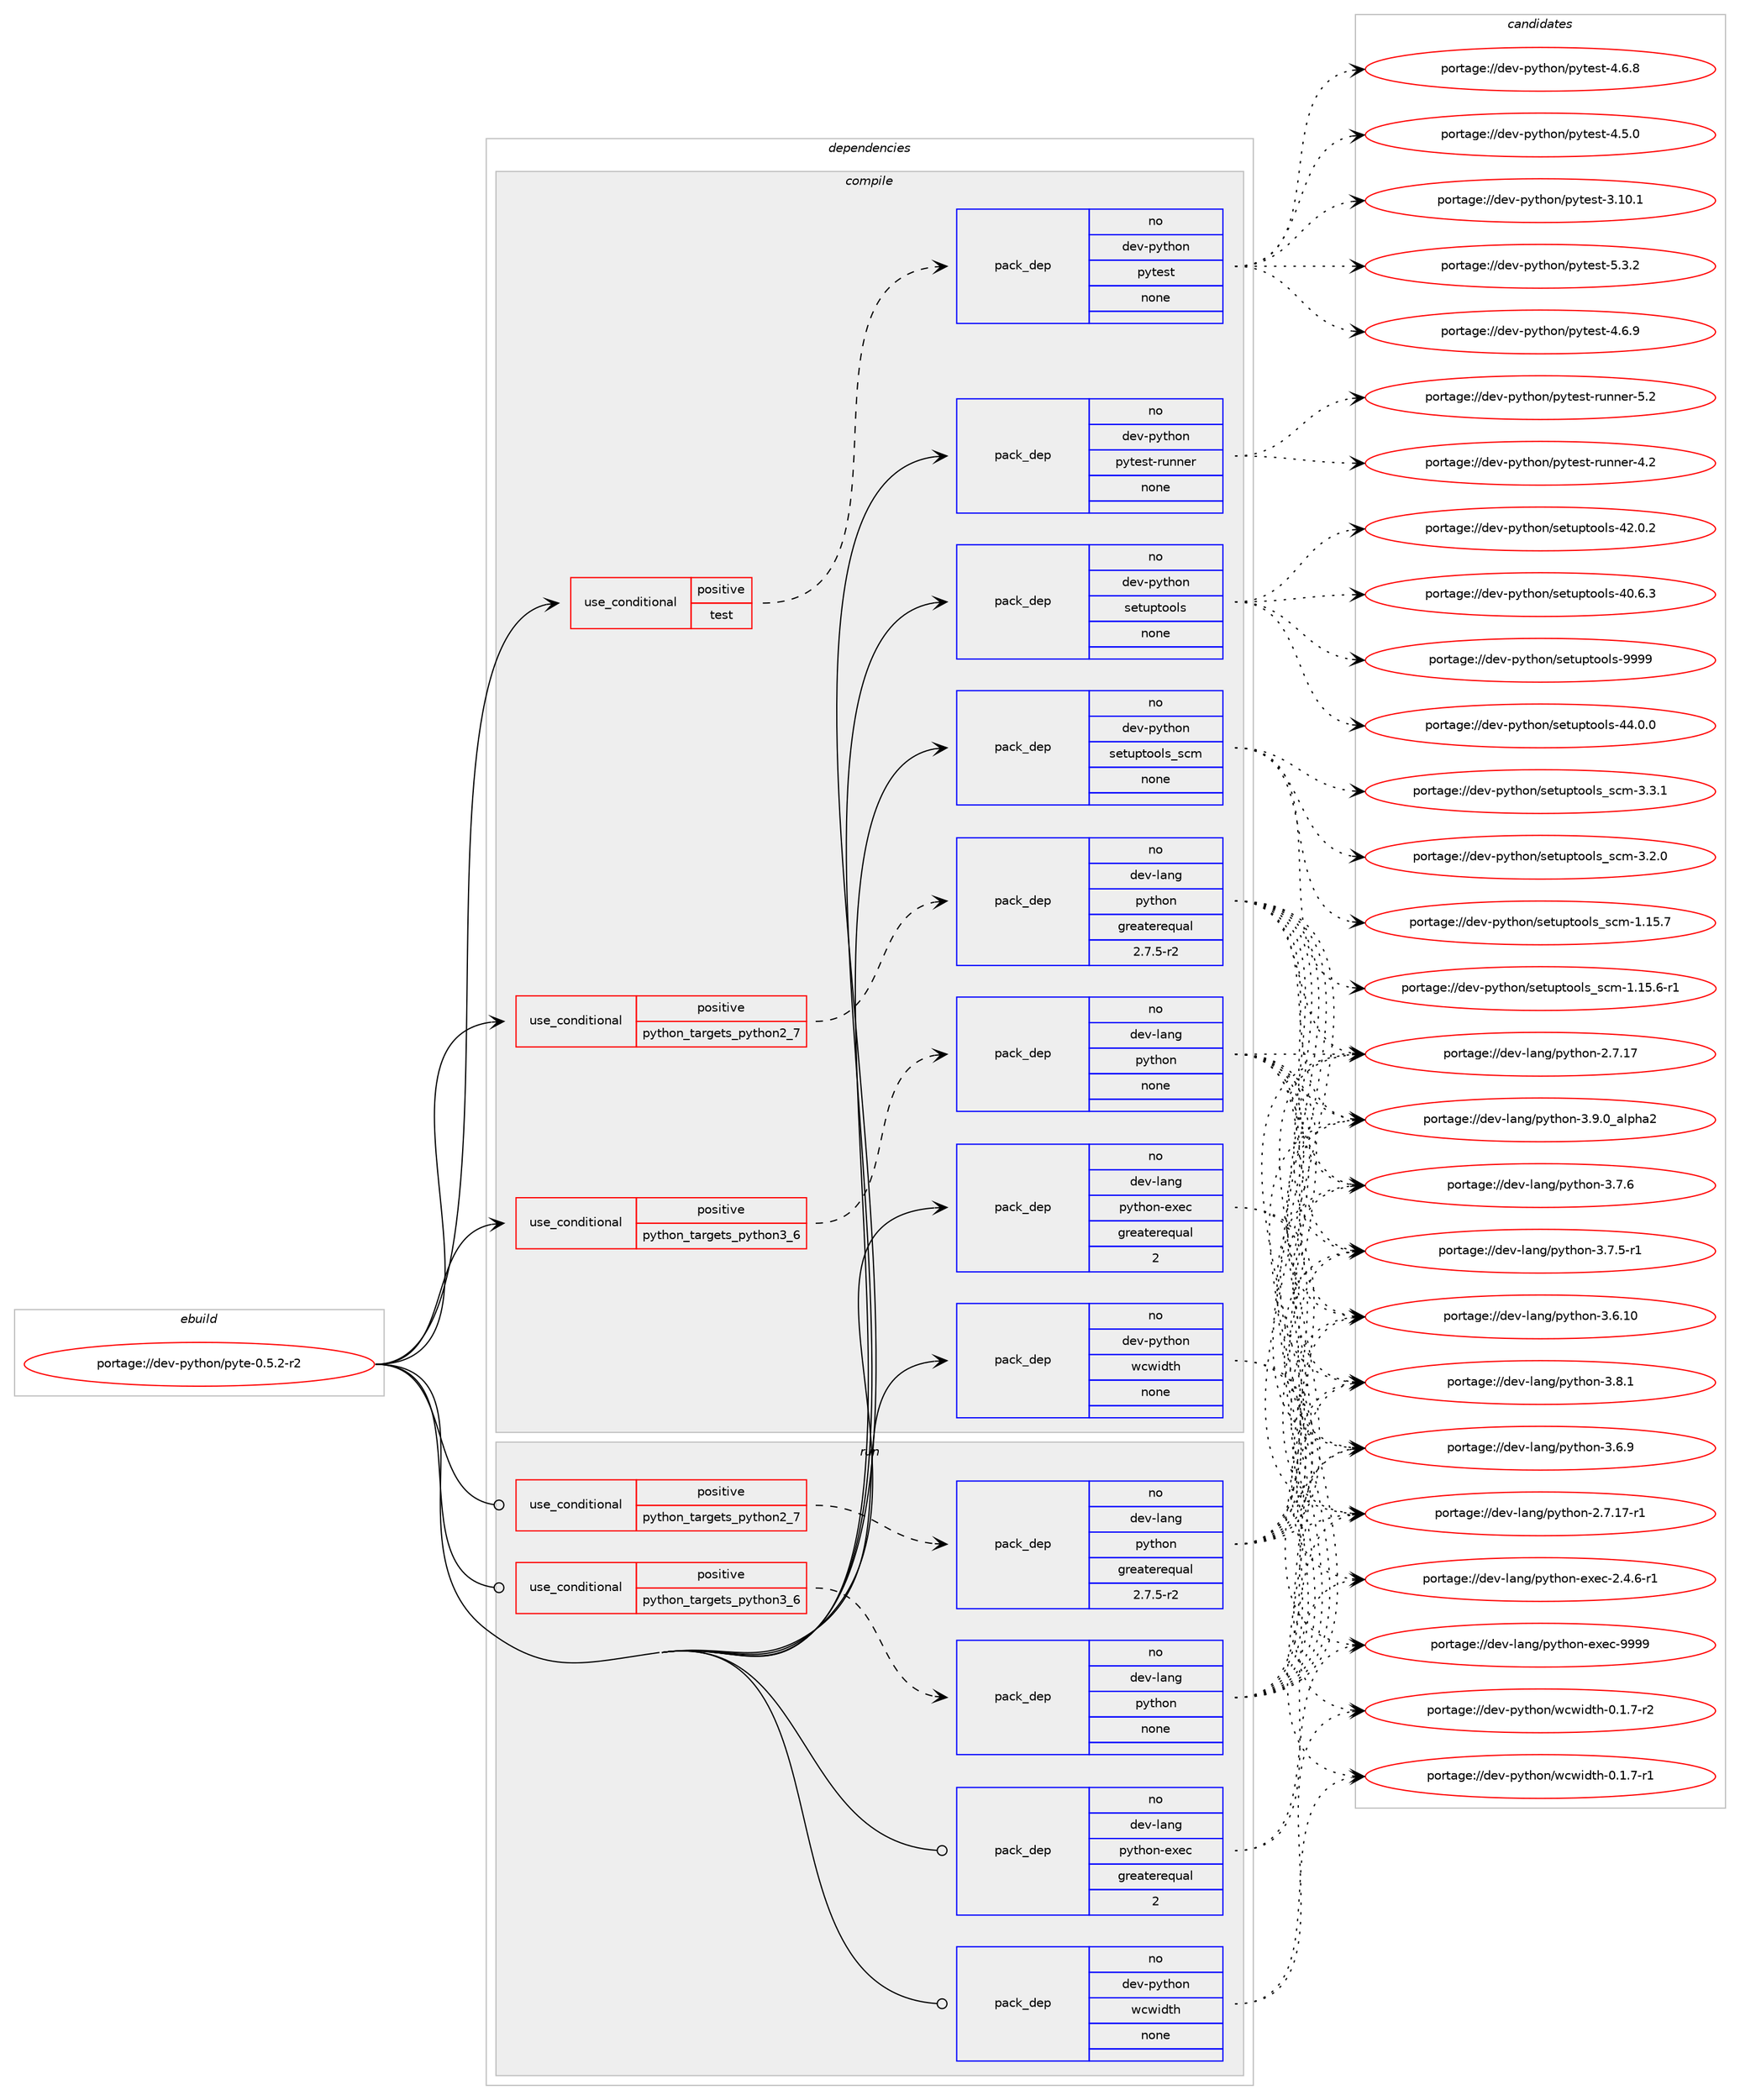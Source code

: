 digraph prolog {

# *************
# Graph options
# *************

newrank=true;
concentrate=true;
compound=true;
graph [rankdir=LR,fontname=Helvetica,fontsize=10,ranksep=1.5];#, ranksep=2.5, nodesep=0.2];
edge  [arrowhead=vee];
node  [fontname=Helvetica,fontsize=10];

# **********
# The ebuild
# **********

subgraph cluster_leftcol {
color=gray;
rank=same;
label=<<i>ebuild</i>>;
id [label="portage://dev-python/pyte-0.5.2-r2", color=red, width=4, href="../dev-python/pyte-0.5.2-r2.svg"];
}

# ****************
# The dependencies
# ****************

subgraph cluster_midcol {
color=gray;
label=<<i>dependencies</i>>;
subgraph cluster_compile {
fillcolor="#eeeeee";
style=filled;
label=<<i>compile</i>>;
subgraph cond108491 {
dependency434863 [label=<<TABLE BORDER="0" CELLBORDER="1" CELLSPACING="0" CELLPADDING="4"><TR><TD ROWSPAN="3" CELLPADDING="10">use_conditional</TD></TR><TR><TD>positive</TD></TR><TR><TD>python_targets_python2_7</TD></TR></TABLE>>, shape=none, color=red];
subgraph pack321450 {
dependency434864 [label=<<TABLE BORDER="0" CELLBORDER="1" CELLSPACING="0" CELLPADDING="4" WIDTH="220"><TR><TD ROWSPAN="6" CELLPADDING="30">pack_dep</TD></TR><TR><TD WIDTH="110">no</TD></TR><TR><TD>dev-lang</TD></TR><TR><TD>python</TD></TR><TR><TD>greaterequal</TD></TR><TR><TD>2.7.5-r2</TD></TR></TABLE>>, shape=none, color=blue];
}
dependency434863:e -> dependency434864:w [weight=20,style="dashed",arrowhead="vee"];
}
id:e -> dependency434863:w [weight=20,style="solid",arrowhead="vee"];
subgraph cond108492 {
dependency434865 [label=<<TABLE BORDER="0" CELLBORDER="1" CELLSPACING="0" CELLPADDING="4"><TR><TD ROWSPAN="3" CELLPADDING="10">use_conditional</TD></TR><TR><TD>positive</TD></TR><TR><TD>python_targets_python3_6</TD></TR></TABLE>>, shape=none, color=red];
subgraph pack321451 {
dependency434866 [label=<<TABLE BORDER="0" CELLBORDER="1" CELLSPACING="0" CELLPADDING="4" WIDTH="220"><TR><TD ROWSPAN="6" CELLPADDING="30">pack_dep</TD></TR><TR><TD WIDTH="110">no</TD></TR><TR><TD>dev-lang</TD></TR><TR><TD>python</TD></TR><TR><TD>none</TD></TR><TR><TD></TD></TR></TABLE>>, shape=none, color=blue];
}
dependency434865:e -> dependency434866:w [weight=20,style="dashed",arrowhead="vee"];
}
id:e -> dependency434865:w [weight=20,style="solid",arrowhead="vee"];
subgraph cond108493 {
dependency434867 [label=<<TABLE BORDER="0" CELLBORDER="1" CELLSPACING="0" CELLPADDING="4"><TR><TD ROWSPAN="3" CELLPADDING="10">use_conditional</TD></TR><TR><TD>positive</TD></TR><TR><TD>test</TD></TR></TABLE>>, shape=none, color=red];
subgraph pack321452 {
dependency434868 [label=<<TABLE BORDER="0" CELLBORDER="1" CELLSPACING="0" CELLPADDING="4" WIDTH="220"><TR><TD ROWSPAN="6" CELLPADDING="30">pack_dep</TD></TR><TR><TD WIDTH="110">no</TD></TR><TR><TD>dev-python</TD></TR><TR><TD>pytest</TD></TR><TR><TD>none</TD></TR><TR><TD></TD></TR></TABLE>>, shape=none, color=blue];
}
dependency434867:e -> dependency434868:w [weight=20,style="dashed",arrowhead="vee"];
}
id:e -> dependency434867:w [weight=20,style="solid",arrowhead="vee"];
subgraph pack321453 {
dependency434869 [label=<<TABLE BORDER="0" CELLBORDER="1" CELLSPACING="0" CELLPADDING="4" WIDTH="220"><TR><TD ROWSPAN="6" CELLPADDING="30">pack_dep</TD></TR><TR><TD WIDTH="110">no</TD></TR><TR><TD>dev-lang</TD></TR><TR><TD>python-exec</TD></TR><TR><TD>greaterequal</TD></TR><TR><TD>2</TD></TR></TABLE>>, shape=none, color=blue];
}
id:e -> dependency434869:w [weight=20,style="solid",arrowhead="vee"];
subgraph pack321454 {
dependency434870 [label=<<TABLE BORDER="0" CELLBORDER="1" CELLSPACING="0" CELLPADDING="4" WIDTH="220"><TR><TD ROWSPAN="6" CELLPADDING="30">pack_dep</TD></TR><TR><TD WIDTH="110">no</TD></TR><TR><TD>dev-python</TD></TR><TR><TD>pytest-runner</TD></TR><TR><TD>none</TD></TR><TR><TD></TD></TR></TABLE>>, shape=none, color=blue];
}
id:e -> dependency434870:w [weight=20,style="solid",arrowhead="vee"];
subgraph pack321455 {
dependency434871 [label=<<TABLE BORDER="0" CELLBORDER="1" CELLSPACING="0" CELLPADDING="4" WIDTH="220"><TR><TD ROWSPAN="6" CELLPADDING="30">pack_dep</TD></TR><TR><TD WIDTH="110">no</TD></TR><TR><TD>dev-python</TD></TR><TR><TD>setuptools</TD></TR><TR><TD>none</TD></TR><TR><TD></TD></TR></TABLE>>, shape=none, color=blue];
}
id:e -> dependency434871:w [weight=20,style="solid",arrowhead="vee"];
subgraph pack321456 {
dependency434872 [label=<<TABLE BORDER="0" CELLBORDER="1" CELLSPACING="0" CELLPADDING="4" WIDTH="220"><TR><TD ROWSPAN="6" CELLPADDING="30">pack_dep</TD></TR><TR><TD WIDTH="110">no</TD></TR><TR><TD>dev-python</TD></TR><TR><TD>setuptools_scm</TD></TR><TR><TD>none</TD></TR><TR><TD></TD></TR></TABLE>>, shape=none, color=blue];
}
id:e -> dependency434872:w [weight=20,style="solid",arrowhead="vee"];
subgraph pack321457 {
dependency434873 [label=<<TABLE BORDER="0" CELLBORDER="1" CELLSPACING="0" CELLPADDING="4" WIDTH="220"><TR><TD ROWSPAN="6" CELLPADDING="30">pack_dep</TD></TR><TR><TD WIDTH="110">no</TD></TR><TR><TD>dev-python</TD></TR><TR><TD>wcwidth</TD></TR><TR><TD>none</TD></TR><TR><TD></TD></TR></TABLE>>, shape=none, color=blue];
}
id:e -> dependency434873:w [weight=20,style="solid",arrowhead="vee"];
}
subgraph cluster_compileandrun {
fillcolor="#eeeeee";
style=filled;
label=<<i>compile and run</i>>;
}
subgraph cluster_run {
fillcolor="#eeeeee";
style=filled;
label=<<i>run</i>>;
subgraph cond108494 {
dependency434874 [label=<<TABLE BORDER="0" CELLBORDER="1" CELLSPACING="0" CELLPADDING="4"><TR><TD ROWSPAN="3" CELLPADDING="10">use_conditional</TD></TR><TR><TD>positive</TD></TR><TR><TD>python_targets_python2_7</TD></TR></TABLE>>, shape=none, color=red];
subgraph pack321458 {
dependency434875 [label=<<TABLE BORDER="0" CELLBORDER="1" CELLSPACING="0" CELLPADDING="4" WIDTH="220"><TR><TD ROWSPAN="6" CELLPADDING="30">pack_dep</TD></TR><TR><TD WIDTH="110">no</TD></TR><TR><TD>dev-lang</TD></TR><TR><TD>python</TD></TR><TR><TD>greaterequal</TD></TR><TR><TD>2.7.5-r2</TD></TR></TABLE>>, shape=none, color=blue];
}
dependency434874:e -> dependency434875:w [weight=20,style="dashed",arrowhead="vee"];
}
id:e -> dependency434874:w [weight=20,style="solid",arrowhead="odot"];
subgraph cond108495 {
dependency434876 [label=<<TABLE BORDER="0" CELLBORDER="1" CELLSPACING="0" CELLPADDING="4"><TR><TD ROWSPAN="3" CELLPADDING="10">use_conditional</TD></TR><TR><TD>positive</TD></TR><TR><TD>python_targets_python3_6</TD></TR></TABLE>>, shape=none, color=red];
subgraph pack321459 {
dependency434877 [label=<<TABLE BORDER="0" CELLBORDER="1" CELLSPACING="0" CELLPADDING="4" WIDTH="220"><TR><TD ROWSPAN="6" CELLPADDING="30">pack_dep</TD></TR><TR><TD WIDTH="110">no</TD></TR><TR><TD>dev-lang</TD></TR><TR><TD>python</TD></TR><TR><TD>none</TD></TR><TR><TD></TD></TR></TABLE>>, shape=none, color=blue];
}
dependency434876:e -> dependency434877:w [weight=20,style="dashed",arrowhead="vee"];
}
id:e -> dependency434876:w [weight=20,style="solid",arrowhead="odot"];
subgraph pack321460 {
dependency434878 [label=<<TABLE BORDER="0" CELLBORDER="1" CELLSPACING="0" CELLPADDING="4" WIDTH="220"><TR><TD ROWSPAN="6" CELLPADDING="30">pack_dep</TD></TR><TR><TD WIDTH="110">no</TD></TR><TR><TD>dev-lang</TD></TR><TR><TD>python-exec</TD></TR><TR><TD>greaterequal</TD></TR><TR><TD>2</TD></TR></TABLE>>, shape=none, color=blue];
}
id:e -> dependency434878:w [weight=20,style="solid",arrowhead="odot"];
subgraph pack321461 {
dependency434879 [label=<<TABLE BORDER="0" CELLBORDER="1" CELLSPACING="0" CELLPADDING="4" WIDTH="220"><TR><TD ROWSPAN="6" CELLPADDING="30">pack_dep</TD></TR><TR><TD WIDTH="110">no</TD></TR><TR><TD>dev-python</TD></TR><TR><TD>wcwidth</TD></TR><TR><TD>none</TD></TR><TR><TD></TD></TR></TABLE>>, shape=none, color=blue];
}
id:e -> dependency434879:w [weight=20,style="solid",arrowhead="odot"];
}
}

# **************
# The candidates
# **************

subgraph cluster_choices {
rank=same;
color=gray;
label=<<i>candidates</i>>;

subgraph choice321450 {
color=black;
nodesep=1;
choice10010111845108971101034711212111610411111045514657464895971081121049750 [label="portage://dev-lang/python-3.9.0_alpha2", color=red, width=4,href="../dev-lang/python-3.9.0_alpha2.svg"];
choice100101118451089711010347112121116104111110455146564649 [label="portage://dev-lang/python-3.8.1", color=red, width=4,href="../dev-lang/python-3.8.1.svg"];
choice100101118451089711010347112121116104111110455146554654 [label="portage://dev-lang/python-3.7.6", color=red, width=4,href="../dev-lang/python-3.7.6.svg"];
choice1001011184510897110103471121211161041111104551465546534511449 [label="portage://dev-lang/python-3.7.5-r1", color=red, width=4,href="../dev-lang/python-3.7.5-r1.svg"];
choice100101118451089711010347112121116104111110455146544657 [label="portage://dev-lang/python-3.6.9", color=red, width=4,href="../dev-lang/python-3.6.9.svg"];
choice10010111845108971101034711212111610411111045514654464948 [label="portage://dev-lang/python-3.6.10", color=red, width=4,href="../dev-lang/python-3.6.10.svg"];
choice100101118451089711010347112121116104111110455046554649554511449 [label="portage://dev-lang/python-2.7.17-r1", color=red, width=4,href="../dev-lang/python-2.7.17-r1.svg"];
choice10010111845108971101034711212111610411111045504655464955 [label="portage://dev-lang/python-2.7.17", color=red, width=4,href="../dev-lang/python-2.7.17.svg"];
dependency434864:e -> choice10010111845108971101034711212111610411111045514657464895971081121049750:w [style=dotted,weight="100"];
dependency434864:e -> choice100101118451089711010347112121116104111110455146564649:w [style=dotted,weight="100"];
dependency434864:e -> choice100101118451089711010347112121116104111110455146554654:w [style=dotted,weight="100"];
dependency434864:e -> choice1001011184510897110103471121211161041111104551465546534511449:w [style=dotted,weight="100"];
dependency434864:e -> choice100101118451089711010347112121116104111110455146544657:w [style=dotted,weight="100"];
dependency434864:e -> choice10010111845108971101034711212111610411111045514654464948:w [style=dotted,weight="100"];
dependency434864:e -> choice100101118451089711010347112121116104111110455046554649554511449:w [style=dotted,weight="100"];
dependency434864:e -> choice10010111845108971101034711212111610411111045504655464955:w [style=dotted,weight="100"];
}
subgraph choice321451 {
color=black;
nodesep=1;
choice10010111845108971101034711212111610411111045514657464895971081121049750 [label="portage://dev-lang/python-3.9.0_alpha2", color=red, width=4,href="../dev-lang/python-3.9.0_alpha2.svg"];
choice100101118451089711010347112121116104111110455146564649 [label="portage://dev-lang/python-3.8.1", color=red, width=4,href="../dev-lang/python-3.8.1.svg"];
choice100101118451089711010347112121116104111110455146554654 [label="portage://dev-lang/python-3.7.6", color=red, width=4,href="../dev-lang/python-3.7.6.svg"];
choice1001011184510897110103471121211161041111104551465546534511449 [label="portage://dev-lang/python-3.7.5-r1", color=red, width=4,href="../dev-lang/python-3.7.5-r1.svg"];
choice100101118451089711010347112121116104111110455146544657 [label="portage://dev-lang/python-3.6.9", color=red, width=4,href="../dev-lang/python-3.6.9.svg"];
choice10010111845108971101034711212111610411111045514654464948 [label="portage://dev-lang/python-3.6.10", color=red, width=4,href="../dev-lang/python-3.6.10.svg"];
choice100101118451089711010347112121116104111110455046554649554511449 [label="portage://dev-lang/python-2.7.17-r1", color=red, width=4,href="../dev-lang/python-2.7.17-r1.svg"];
choice10010111845108971101034711212111610411111045504655464955 [label="portage://dev-lang/python-2.7.17", color=red, width=4,href="../dev-lang/python-2.7.17.svg"];
dependency434866:e -> choice10010111845108971101034711212111610411111045514657464895971081121049750:w [style=dotted,weight="100"];
dependency434866:e -> choice100101118451089711010347112121116104111110455146564649:w [style=dotted,weight="100"];
dependency434866:e -> choice100101118451089711010347112121116104111110455146554654:w [style=dotted,weight="100"];
dependency434866:e -> choice1001011184510897110103471121211161041111104551465546534511449:w [style=dotted,weight="100"];
dependency434866:e -> choice100101118451089711010347112121116104111110455146544657:w [style=dotted,weight="100"];
dependency434866:e -> choice10010111845108971101034711212111610411111045514654464948:w [style=dotted,weight="100"];
dependency434866:e -> choice100101118451089711010347112121116104111110455046554649554511449:w [style=dotted,weight="100"];
dependency434866:e -> choice10010111845108971101034711212111610411111045504655464955:w [style=dotted,weight="100"];
}
subgraph choice321452 {
color=black;
nodesep=1;
choice1001011184511212111610411111047112121116101115116455346514650 [label="portage://dev-python/pytest-5.3.2", color=red, width=4,href="../dev-python/pytest-5.3.2.svg"];
choice1001011184511212111610411111047112121116101115116455246544657 [label="portage://dev-python/pytest-4.6.9", color=red, width=4,href="../dev-python/pytest-4.6.9.svg"];
choice1001011184511212111610411111047112121116101115116455246544656 [label="portage://dev-python/pytest-4.6.8", color=red, width=4,href="../dev-python/pytest-4.6.8.svg"];
choice1001011184511212111610411111047112121116101115116455246534648 [label="portage://dev-python/pytest-4.5.0", color=red, width=4,href="../dev-python/pytest-4.5.0.svg"];
choice100101118451121211161041111104711212111610111511645514649484649 [label="portage://dev-python/pytest-3.10.1", color=red, width=4,href="../dev-python/pytest-3.10.1.svg"];
dependency434868:e -> choice1001011184511212111610411111047112121116101115116455346514650:w [style=dotted,weight="100"];
dependency434868:e -> choice1001011184511212111610411111047112121116101115116455246544657:w [style=dotted,weight="100"];
dependency434868:e -> choice1001011184511212111610411111047112121116101115116455246544656:w [style=dotted,weight="100"];
dependency434868:e -> choice1001011184511212111610411111047112121116101115116455246534648:w [style=dotted,weight="100"];
dependency434868:e -> choice100101118451121211161041111104711212111610111511645514649484649:w [style=dotted,weight="100"];
}
subgraph choice321453 {
color=black;
nodesep=1;
choice10010111845108971101034711212111610411111045101120101994557575757 [label="portage://dev-lang/python-exec-9999", color=red, width=4,href="../dev-lang/python-exec-9999.svg"];
choice10010111845108971101034711212111610411111045101120101994550465246544511449 [label="portage://dev-lang/python-exec-2.4.6-r1", color=red, width=4,href="../dev-lang/python-exec-2.4.6-r1.svg"];
dependency434869:e -> choice10010111845108971101034711212111610411111045101120101994557575757:w [style=dotted,weight="100"];
dependency434869:e -> choice10010111845108971101034711212111610411111045101120101994550465246544511449:w [style=dotted,weight="100"];
}
subgraph choice321454 {
color=black;
nodesep=1;
choice10010111845112121116104111110471121211161011151164511411711011010111445534650 [label="portage://dev-python/pytest-runner-5.2", color=red, width=4,href="../dev-python/pytest-runner-5.2.svg"];
choice10010111845112121116104111110471121211161011151164511411711011010111445524650 [label="portage://dev-python/pytest-runner-4.2", color=red, width=4,href="../dev-python/pytest-runner-4.2.svg"];
dependency434870:e -> choice10010111845112121116104111110471121211161011151164511411711011010111445534650:w [style=dotted,weight="100"];
dependency434870:e -> choice10010111845112121116104111110471121211161011151164511411711011010111445524650:w [style=dotted,weight="100"];
}
subgraph choice321455 {
color=black;
nodesep=1;
choice10010111845112121116104111110471151011161171121161111111081154557575757 [label="portage://dev-python/setuptools-9999", color=red, width=4,href="../dev-python/setuptools-9999.svg"];
choice100101118451121211161041111104711510111611711211611111110811545525246484648 [label="portage://dev-python/setuptools-44.0.0", color=red, width=4,href="../dev-python/setuptools-44.0.0.svg"];
choice100101118451121211161041111104711510111611711211611111110811545525046484650 [label="portage://dev-python/setuptools-42.0.2", color=red, width=4,href="../dev-python/setuptools-42.0.2.svg"];
choice100101118451121211161041111104711510111611711211611111110811545524846544651 [label="portage://dev-python/setuptools-40.6.3", color=red, width=4,href="../dev-python/setuptools-40.6.3.svg"];
dependency434871:e -> choice10010111845112121116104111110471151011161171121161111111081154557575757:w [style=dotted,weight="100"];
dependency434871:e -> choice100101118451121211161041111104711510111611711211611111110811545525246484648:w [style=dotted,weight="100"];
dependency434871:e -> choice100101118451121211161041111104711510111611711211611111110811545525046484650:w [style=dotted,weight="100"];
dependency434871:e -> choice100101118451121211161041111104711510111611711211611111110811545524846544651:w [style=dotted,weight="100"];
}
subgraph choice321456 {
color=black;
nodesep=1;
choice10010111845112121116104111110471151011161171121161111111081159511599109455146514649 [label="portage://dev-python/setuptools_scm-3.3.1", color=red, width=4,href="../dev-python/setuptools_scm-3.3.1.svg"];
choice10010111845112121116104111110471151011161171121161111111081159511599109455146504648 [label="portage://dev-python/setuptools_scm-3.2.0", color=red, width=4,href="../dev-python/setuptools_scm-3.2.0.svg"];
choice1001011184511212111610411111047115101116117112116111111108115951159910945494649534655 [label="portage://dev-python/setuptools_scm-1.15.7", color=red, width=4,href="../dev-python/setuptools_scm-1.15.7.svg"];
choice10010111845112121116104111110471151011161171121161111111081159511599109454946495346544511449 [label="portage://dev-python/setuptools_scm-1.15.6-r1", color=red, width=4,href="../dev-python/setuptools_scm-1.15.6-r1.svg"];
dependency434872:e -> choice10010111845112121116104111110471151011161171121161111111081159511599109455146514649:w [style=dotted,weight="100"];
dependency434872:e -> choice10010111845112121116104111110471151011161171121161111111081159511599109455146504648:w [style=dotted,weight="100"];
dependency434872:e -> choice1001011184511212111610411111047115101116117112116111111108115951159910945494649534655:w [style=dotted,weight="100"];
dependency434872:e -> choice10010111845112121116104111110471151011161171121161111111081159511599109454946495346544511449:w [style=dotted,weight="100"];
}
subgraph choice321457 {
color=black;
nodesep=1;
choice1001011184511212111610411111047119991191051001161044548464946554511450 [label="portage://dev-python/wcwidth-0.1.7-r2", color=red, width=4,href="../dev-python/wcwidth-0.1.7-r2.svg"];
choice1001011184511212111610411111047119991191051001161044548464946554511449 [label="portage://dev-python/wcwidth-0.1.7-r1", color=red, width=4,href="../dev-python/wcwidth-0.1.7-r1.svg"];
dependency434873:e -> choice1001011184511212111610411111047119991191051001161044548464946554511450:w [style=dotted,weight="100"];
dependency434873:e -> choice1001011184511212111610411111047119991191051001161044548464946554511449:w [style=dotted,weight="100"];
}
subgraph choice321458 {
color=black;
nodesep=1;
choice10010111845108971101034711212111610411111045514657464895971081121049750 [label="portage://dev-lang/python-3.9.0_alpha2", color=red, width=4,href="../dev-lang/python-3.9.0_alpha2.svg"];
choice100101118451089711010347112121116104111110455146564649 [label="portage://dev-lang/python-3.8.1", color=red, width=4,href="../dev-lang/python-3.8.1.svg"];
choice100101118451089711010347112121116104111110455146554654 [label="portage://dev-lang/python-3.7.6", color=red, width=4,href="../dev-lang/python-3.7.6.svg"];
choice1001011184510897110103471121211161041111104551465546534511449 [label="portage://dev-lang/python-3.7.5-r1", color=red, width=4,href="../dev-lang/python-3.7.5-r1.svg"];
choice100101118451089711010347112121116104111110455146544657 [label="portage://dev-lang/python-3.6.9", color=red, width=4,href="../dev-lang/python-3.6.9.svg"];
choice10010111845108971101034711212111610411111045514654464948 [label="portage://dev-lang/python-3.6.10", color=red, width=4,href="../dev-lang/python-3.6.10.svg"];
choice100101118451089711010347112121116104111110455046554649554511449 [label="portage://dev-lang/python-2.7.17-r1", color=red, width=4,href="../dev-lang/python-2.7.17-r1.svg"];
choice10010111845108971101034711212111610411111045504655464955 [label="portage://dev-lang/python-2.7.17", color=red, width=4,href="../dev-lang/python-2.7.17.svg"];
dependency434875:e -> choice10010111845108971101034711212111610411111045514657464895971081121049750:w [style=dotted,weight="100"];
dependency434875:e -> choice100101118451089711010347112121116104111110455146564649:w [style=dotted,weight="100"];
dependency434875:e -> choice100101118451089711010347112121116104111110455146554654:w [style=dotted,weight="100"];
dependency434875:e -> choice1001011184510897110103471121211161041111104551465546534511449:w [style=dotted,weight="100"];
dependency434875:e -> choice100101118451089711010347112121116104111110455146544657:w [style=dotted,weight="100"];
dependency434875:e -> choice10010111845108971101034711212111610411111045514654464948:w [style=dotted,weight="100"];
dependency434875:e -> choice100101118451089711010347112121116104111110455046554649554511449:w [style=dotted,weight="100"];
dependency434875:e -> choice10010111845108971101034711212111610411111045504655464955:w [style=dotted,weight="100"];
}
subgraph choice321459 {
color=black;
nodesep=1;
choice10010111845108971101034711212111610411111045514657464895971081121049750 [label="portage://dev-lang/python-3.9.0_alpha2", color=red, width=4,href="../dev-lang/python-3.9.0_alpha2.svg"];
choice100101118451089711010347112121116104111110455146564649 [label="portage://dev-lang/python-3.8.1", color=red, width=4,href="../dev-lang/python-3.8.1.svg"];
choice100101118451089711010347112121116104111110455146554654 [label="portage://dev-lang/python-3.7.6", color=red, width=4,href="../dev-lang/python-3.7.6.svg"];
choice1001011184510897110103471121211161041111104551465546534511449 [label="portage://dev-lang/python-3.7.5-r1", color=red, width=4,href="../dev-lang/python-3.7.5-r1.svg"];
choice100101118451089711010347112121116104111110455146544657 [label="portage://dev-lang/python-3.6.9", color=red, width=4,href="../dev-lang/python-3.6.9.svg"];
choice10010111845108971101034711212111610411111045514654464948 [label="portage://dev-lang/python-3.6.10", color=red, width=4,href="../dev-lang/python-3.6.10.svg"];
choice100101118451089711010347112121116104111110455046554649554511449 [label="portage://dev-lang/python-2.7.17-r1", color=red, width=4,href="../dev-lang/python-2.7.17-r1.svg"];
choice10010111845108971101034711212111610411111045504655464955 [label="portage://dev-lang/python-2.7.17", color=red, width=4,href="../dev-lang/python-2.7.17.svg"];
dependency434877:e -> choice10010111845108971101034711212111610411111045514657464895971081121049750:w [style=dotted,weight="100"];
dependency434877:e -> choice100101118451089711010347112121116104111110455146564649:w [style=dotted,weight="100"];
dependency434877:e -> choice100101118451089711010347112121116104111110455146554654:w [style=dotted,weight="100"];
dependency434877:e -> choice1001011184510897110103471121211161041111104551465546534511449:w [style=dotted,weight="100"];
dependency434877:e -> choice100101118451089711010347112121116104111110455146544657:w [style=dotted,weight="100"];
dependency434877:e -> choice10010111845108971101034711212111610411111045514654464948:w [style=dotted,weight="100"];
dependency434877:e -> choice100101118451089711010347112121116104111110455046554649554511449:w [style=dotted,weight="100"];
dependency434877:e -> choice10010111845108971101034711212111610411111045504655464955:w [style=dotted,weight="100"];
}
subgraph choice321460 {
color=black;
nodesep=1;
choice10010111845108971101034711212111610411111045101120101994557575757 [label="portage://dev-lang/python-exec-9999", color=red, width=4,href="../dev-lang/python-exec-9999.svg"];
choice10010111845108971101034711212111610411111045101120101994550465246544511449 [label="portage://dev-lang/python-exec-2.4.6-r1", color=red, width=4,href="../dev-lang/python-exec-2.4.6-r1.svg"];
dependency434878:e -> choice10010111845108971101034711212111610411111045101120101994557575757:w [style=dotted,weight="100"];
dependency434878:e -> choice10010111845108971101034711212111610411111045101120101994550465246544511449:w [style=dotted,weight="100"];
}
subgraph choice321461 {
color=black;
nodesep=1;
choice1001011184511212111610411111047119991191051001161044548464946554511450 [label="portage://dev-python/wcwidth-0.1.7-r2", color=red, width=4,href="../dev-python/wcwidth-0.1.7-r2.svg"];
choice1001011184511212111610411111047119991191051001161044548464946554511449 [label="portage://dev-python/wcwidth-0.1.7-r1", color=red, width=4,href="../dev-python/wcwidth-0.1.7-r1.svg"];
dependency434879:e -> choice1001011184511212111610411111047119991191051001161044548464946554511450:w [style=dotted,weight="100"];
dependency434879:e -> choice1001011184511212111610411111047119991191051001161044548464946554511449:w [style=dotted,weight="100"];
}
}

}
